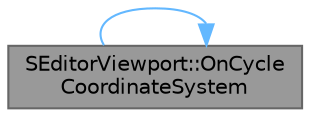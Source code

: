 digraph "SEditorViewport::OnCycleCoordinateSystem"
{
 // INTERACTIVE_SVG=YES
 // LATEX_PDF_SIZE
  bgcolor="transparent";
  edge [fontname=Helvetica,fontsize=10,labelfontname=Helvetica,labelfontsize=10];
  node [fontname=Helvetica,fontsize=10,shape=box,height=0.2,width=0.4];
  rankdir="LR";
  Node1 [id="Node000001",label="SEditorViewport::OnCycle\lCoordinateSystem",height=0.2,width=0.4,color="gray40", fillcolor="grey60", style="filled", fontcolor="black",tooltip="Cycles between world and local coordinate systems."];
  Node1 -> Node1 [id="edge1_Node000001_Node000001",color="steelblue1",style="solid",tooltip=" "];
}
